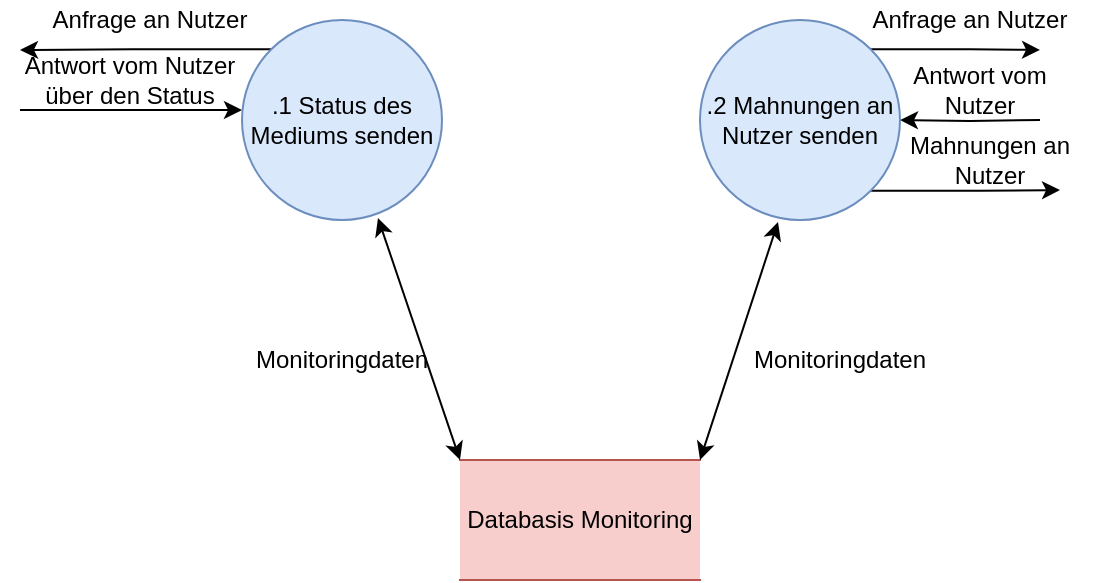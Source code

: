 <mxfile version="12.3.5" type="device" pages="1"><diagram id="_T-B0_ALAFtor9EbS4BB" name="Page-1"><mxGraphModel dx="801" dy="386" grid="1" gridSize="10" guides="1" tooltips="1" connect="1" arrows="1" fold="1" page="1" pageScale="1" pageWidth="827" pageHeight="1169" math="0" shadow="0"><root><mxCell id="0"/><mxCell id="1" parent="0"/><mxCell id="kdUVtCfL9er1PK0-Dm0c-1" style="edgeStyle=orthogonalEdgeStyle;rounded=0;orthogonalLoop=1;jettySize=auto;html=1;exitX=0;exitY=0;exitDx=0;exitDy=0;fontSize=12;" parent="1" source="y0TxbHuufMpwKnhyG4MW-1" edge="1"><mxGeometry relative="1" as="geometry"><mxPoint x="130" y="85" as="targetPoint"/></mxGeometry></mxCell><mxCell id="kdUVtCfL9er1PK0-Dm0c-2" style="edgeStyle=orthogonalEdgeStyle;rounded=0;orthogonalLoop=1;jettySize=auto;html=1;exitX=0;exitY=0.5;exitDx=0;exitDy=0;fontSize=12;entryX=0;entryY=0.5;entryDx=0;entryDy=0;" parent="1" edge="1"><mxGeometry relative="1" as="geometry"><mxPoint x="130" y="115" as="sourcePoint"/><mxPoint x="241" y="115" as="targetPoint"/></mxGeometry></mxCell><mxCell id="y0TxbHuufMpwKnhyG4MW-1" value=".1 Status des Mediums senden" style="ellipse;whiteSpace=wrap;html=1;aspect=fixed;fontSize=12;fillColor=#dae8fc;strokeColor=#6c8ebf;" parent="1" vertex="1"><mxGeometry x="241" y="70" width="100" height="100" as="geometry"/></mxCell><mxCell id="kdUVtCfL9er1PK0-Dm0c-11" style="edgeStyle=orthogonalEdgeStyle;rounded=0;orthogonalLoop=1;jettySize=auto;html=1;exitX=1;exitY=0;exitDx=0;exitDy=0;fontSize=12;" parent="1" source="y0TxbHuufMpwKnhyG4MW-2" edge="1"><mxGeometry relative="1" as="geometry"><mxPoint x="640" y="85" as="targetPoint"/></mxGeometry></mxCell><mxCell id="kdUVtCfL9er1PK0-Dm0c-12" style="edgeStyle=orthogonalEdgeStyle;rounded=0;orthogonalLoop=1;jettySize=auto;html=1;exitX=1;exitY=0.5;exitDx=0;exitDy=0;fontSize=12;entryX=1;entryY=0.5;entryDx=0;entryDy=0;" parent="1" target="y0TxbHuufMpwKnhyG4MW-2" edge="1"><mxGeometry relative="1" as="geometry"><mxPoint x="640" y="120" as="sourcePoint"/></mxGeometry></mxCell><mxCell id="3_XPvuOZPhQiq0iqIsvy-1" style="edgeStyle=orthogonalEdgeStyle;rounded=0;orthogonalLoop=1;jettySize=auto;html=1;exitX=1;exitY=1;exitDx=0;exitDy=0;" edge="1" parent="1" source="y0TxbHuufMpwKnhyG4MW-2"><mxGeometry relative="1" as="geometry"><mxPoint x="650" y="155" as="targetPoint"/></mxGeometry></mxCell><mxCell id="y0TxbHuufMpwKnhyG4MW-2" value=".2 Mahnungen an Nutzer senden" style="ellipse;whiteSpace=wrap;html=1;aspect=fixed;fontSize=12;fillColor=#dae8fc;strokeColor=#6c8ebf;" parent="1" vertex="1"><mxGeometry x="470" y="70" width="100" height="100" as="geometry"/></mxCell><mxCell id="y0TxbHuufMpwKnhyG4MW-7" value="Anfrage an Nutzer" style="text;html=1;strokeColor=none;fillColor=none;align=center;verticalAlign=middle;whiteSpace=wrap;rounded=0;fontSize=12;" parent="1" vertex="1"><mxGeometry x="140" y="60" width="110" height="20" as="geometry"/></mxCell><mxCell id="y0TxbHuufMpwKnhyG4MW-16" value="Anfrage an Nutzer" style="text;html=1;strokeColor=none;fillColor=none;align=center;verticalAlign=middle;whiteSpace=wrap;rounded=0;fontSize=12;" parent="1" vertex="1"><mxGeometry x="550" y="60" width="110" height="20" as="geometry"/></mxCell><mxCell id="y0TxbHuufMpwKnhyG4MW-17" value="Antwort vom Nutzer" style="text;html=1;strokeColor=none;fillColor=none;align=center;verticalAlign=middle;whiteSpace=wrap;rounded=0;fontSize=12;" parent="1" vertex="1"><mxGeometry x="570" y="95" width="80" height="20" as="geometry"/></mxCell><mxCell id="y0TxbHuufMpwKnhyG4MW-20" value="Databasis Monitoring" style="shape=partialRectangle;whiteSpace=wrap;html=1;left=0;right=0;fillColor=#f8cecc;fontSize=12;strokeColor=#b85450;" parent="1" vertex="1"><mxGeometry x="350" y="290" width="120" height="60" as="geometry"/></mxCell><mxCell id="y0TxbHuufMpwKnhyG4MW-21" value="" style="endArrow=classic;startArrow=classic;html=1;exitX=1;exitY=0;exitDx=0;exitDy=0;fontSize=12;entryX=0.39;entryY=1.01;entryDx=0;entryDy=0;entryPerimeter=0;" parent="1" source="y0TxbHuufMpwKnhyG4MW-20" target="y0TxbHuufMpwKnhyG4MW-2" edge="1"><mxGeometry width="50" height="50" relative="1" as="geometry"><mxPoint x="460" y="190" as="sourcePoint"/><mxPoint x="510" y="140" as="targetPoint"/></mxGeometry></mxCell><mxCell id="y0TxbHuufMpwKnhyG4MW-22" value="" style="endArrow=classic;startArrow=classic;html=1;exitX=0;exitY=0;exitDx=0;exitDy=0;entryX=0.68;entryY=0.99;entryDx=0;entryDy=0;fontSize=12;entryPerimeter=0;" parent="1" source="y0TxbHuufMpwKnhyG4MW-20" target="y0TxbHuufMpwKnhyG4MW-1" edge="1"><mxGeometry width="50" height="50" relative="1" as="geometry"><mxPoint x="130" y="300" as="sourcePoint"/><mxPoint x="180" y="250" as="targetPoint"/></mxGeometry></mxCell><mxCell id="3_XPvuOZPhQiq0iqIsvy-2" value="Mahnungen an Nutzer" style="text;html=1;strokeColor=none;fillColor=none;align=center;verticalAlign=middle;whiteSpace=wrap;rounded=0;" vertex="1" parent="1"><mxGeometry x="560" y="130" width="110" height="20" as="geometry"/></mxCell><mxCell id="3_XPvuOZPhQiq0iqIsvy-3" value="Monitoringdaten" style="text;html=1;strokeColor=none;fillColor=none;align=center;verticalAlign=middle;whiteSpace=wrap;rounded=0;" vertex="1" parent="1"><mxGeometry x="271" y="230" width="40" height="20" as="geometry"/></mxCell><mxCell id="3_XPvuOZPhQiq0iqIsvy-7" value="Monitoringdaten" style="text;html=1;strokeColor=none;fillColor=none;align=center;verticalAlign=middle;whiteSpace=wrap;rounded=0;" vertex="1" parent="1"><mxGeometry x="520" y="230" width="40" height="20" as="geometry"/></mxCell><mxCell id="3_XPvuOZPhQiq0iqIsvy-10" value="Antwort vom Nutzer über den Status" style="text;html=1;strokeColor=none;fillColor=none;align=center;verticalAlign=middle;whiteSpace=wrap;rounded=0;" vertex="1" parent="1"><mxGeometry x="120" y="90" width="130" height="20" as="geometry"/></mxCell></root></mxGraphModel></diagram></mxfile>